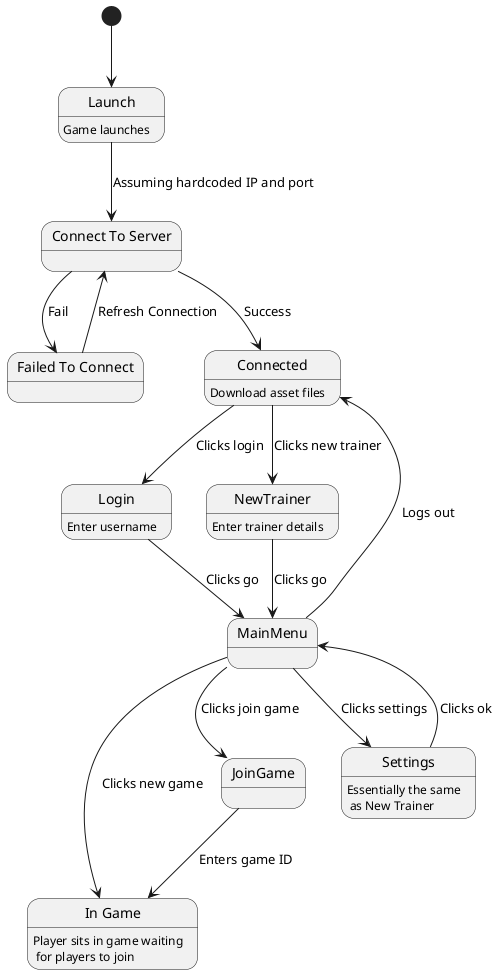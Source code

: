 @startuml "General Workflow"

state Launch : Game launches 
state ConnectToServer as "Connect To Server"
state FailedToConnect as "Failed To Connect"
state Connected : Download asset files
state Login : Enter username
state NewTrainer : Enter trainer details
state MainMenu
state Ingame as "In Game" : Player sits in game waiting\n for players to join
state JoinGame
state Settings : Essentially the same\n as New Trainer

[*] --> Launch
Launch --> ConnectToServer : Assuming hardcoded IP and port
ConnectToServer --> FailedToConnect : Fail
FailedToConnect --> ConnectToServer : Refresh Connection
ConnectToServer --> Connected : Success
Connected --> Login : Clicks login
Connected --> NewTrainer : Clicks new trainer
Login --> MainMenu : Clicks go
NewTrainer --> MainMenu : Clicks go
MainMenu --> Connected : Logs out
MainMenu --> Ingame : Clicks new game
MainMenu --> JoinGame : Clicks join game
JoinGame --> Ingame : Enters game ID
MainMenu --> Settings : Clicks settings
Settings --> MainMenu : Clicks ok

@enduml